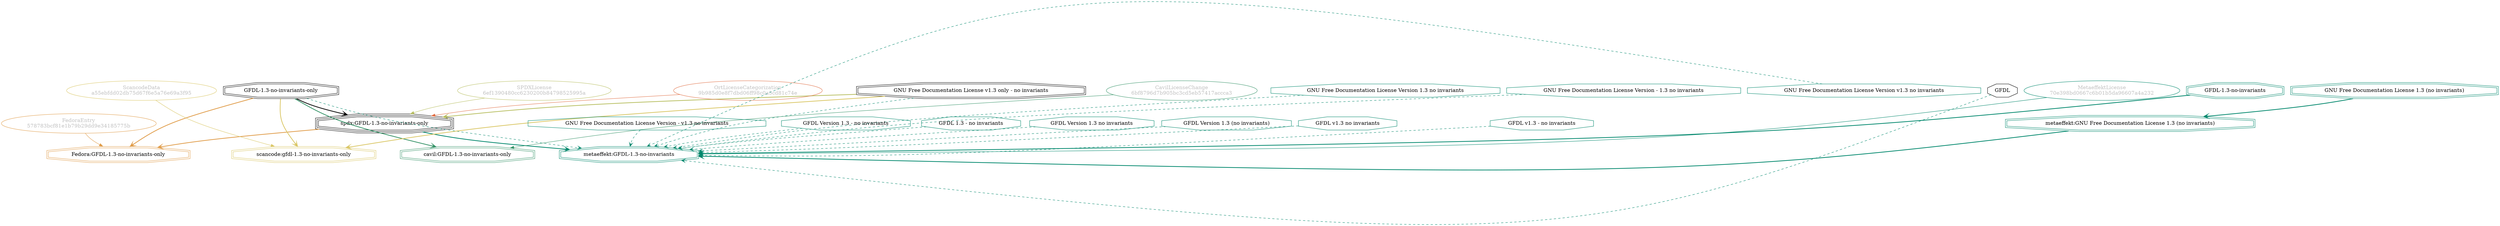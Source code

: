 strict digraph {
    node [shape=box];
    graph [splines=curved];
    1853 [label="SPDXLicense\n6ef1390480cc6230200b84798525995a"
         ,fontcolor=gray
         ,color="#b8bf62"
         ,fillcolor="beige;1"
         ,shape=ellipse];
    1854 [label="spdx:GFDL-1.3-no-invariants-only"
         ,shape=tripleoctagon];
    1855 [label="GFDL-1.3-no-invariants-only"
         ,shape=doubleoctagon];
    1856 [label="GNU Free Documentation License v1.3 only - no invariants"
         ,shape=doubleoctagon];
    6395 [label=GFDL,shape=octagon];
    6423 [label="FedoraEntry\n578783bcf81e1b79b29dd9e34185775b"
         ,fontcolor=gray
         ,color="#e09d4b"
         ,fillcolor="beige;1"
         ,shape=ellipse];
    6424 [label="Fedora:GFDL-1.3-no-invariants-only"
         ,color="#e09d4b"
         ,shape=doubleoctagon];
    15929 [label="ScancodeData\na55ebfdd02db75d67f6e5a76e69a3f95"
          ,fontcolor=gray
          ,color="#dac767"
          ,fillcolor="beige;1"
          ,shape=ellipse];
    15930 [label="scancode:gfdl-1.3-no-invariants-only"
          ,color="#dac767"
          ,shape=doubleoctagon];
    28707 [label="OrtLicenseCategorization\n9b985d0e8f7dbd06ff98c0a5cd81c74e"
          ,fontcolor=gray
          ,color="#e06f45"
          ,fillcolor="beige;1"
          ,shape=ellipse];
    36862 [label="CavilLicenseChange\n6bf8796d7b905bc3cd5eb57417accca3"
          ,fontcolor=gray
          ,color="#379469"
          ,fillcolor="beige;1"
          ,shape=ellipse];
    36863 [label="cavil:GFDL-1.3-no-invariants-only"
          ,color="#379469"
          ,shape=doubleoctagon];
    42891 [label="MetaeffektLicense\n70e398bd0667c6b01b5da96607a4a232"
          ,fontcolor=gray
          ,color="#00876c"
          ,fillcolor="beige;1"
          ,shape=ellipse];
    42892 [label="metaeffekt:GFDL-1.3-no-invariants"
          ,color="#00876c"
          ,shape=doubleoctagon];
    42893 [label="GFDL-1.3-no-invariants"
          ,color="#00876c"
          ,shape=doubleoctagon];
    42894 [label="metaeffekt:GNU Free Documentation License 1.3 (no invariants)"
          ,color="#00876c"
          ,shape=doubleoctagon];
    42895 [label="GNU Free Documentation License 1.3 (no invariants)"
          ,color="#00876c"
          ,shape=doubleoctagon];
    42896 [label="GNU Free Documentation License Version 1.3 no invariants"
          ,color="#00876c"
          ,shape=octagon];
    42897 [label="GNU Free Documentation License Version - 1.3 no invariants"
          ,color="#00876c"
          ,shape=octagon];
    42898 [label="GNU Free Documentation License Version v1.3 no invariants"
          ,color="#00876c"
          ,shape=octagon];
    42899 [label="GNU Free Documentation License Version - v1.3 no invariants"
          ,color="#00876c"
          ,shape=octagon];
    42900 [label="GFDL Version 1.3 - no invariants"
          ,color="#00876c"
          ,shape=octagon];
    42901 [label="GFDL 1.3 - no invariants"
          ,color="#00876c"
          ,shape=octagon];
    42902 [label="GFDL Version 1.3 no invariants"
          ,color="#00876c"
          ,shape=octagon];
    42903 [label="GFDL Version 1.3 (no invariants)"
          ,color="#00876c"
          ,shape=octagon];
    42904 [label="GFDL v1.3 no invariants"
          ,color="#00876c"
          ,shape=octagon];
    42905 [label="GFDL v1.3 - no invariants"
          ,color="#00876c"
          ,shape=octagon];
    1853 -> 1854 [weight=0.5
                 ,color="#b8bf62"];
    1854 -> 6424 [style=bold
                 ,arrowhead=vee
                 ,weight=0.7
                 ,color="#e09d4b"];
    1854 -> 42892 [style=bold
                  ,arrowhead=vee
                  ,weight=0.7
                  ,color="#00876c"];
    1855 -> 1854 [style=bold
                 ,arrowhead=vee
                 ,weight=0.7];
    1855 -> 6424 [style=bold
                 ,arrowhead=vee
                 ,weight=0.7
                 ,color="#e09d4b"];
    1855 -> 15930 [style=bold
                  ,arrowhead=vee
                  ,weight=0.7
                  ,color="#dac767"];
    1855 -> 36863 [style=bold
                  ,arrowhead=vee
                  ,weight=0.7
                  ,color="#379469"];
    1855 -> 36863 [style=bold
                  ,arrowhead=vee
                  ,weight=0.7
                  ,color="#379469"];
    1855 -> 42892 [style=dashed
                  ,arrowhead=vee
                  ,weight=0.5
                  ,color="#00876c"];
    1856 -> 1854 [style=bold
                 ,arrowhead=vee
                 ,weight=0.7
                 ,color="#b8bf62"];
    1856 -> 15930 [style=bold
                  ,arrowhead=vee
                  ,weight=0.7
                  ,color="#dac767"];
    1856 -> 42892 [style=dashed
                  ,arrowhead=vee
                  ,weight=0.5
                  ,color="#00876c"];
    6395 -> 42892 [style=dashed
                  ,arrowhead=vee
                  ,weight=0.5
                  ,color="#00876c"];
    6423 -> 6424 [weight=0.5
                 ,color="#e09d4b"];
    15929 -> 15930 [weight=0.5
                   ,color="#dac767"];
    28707 -> 1854 [weight=0.5
                  ,color="#e06f45"];
    36862 -> 36863 [weight=0.5
                   ,color="#379469"];
    42891 -> 42892 [weight=0.5
                   ,color="#00876c"];
    42893 -> 42892 [style=bold
                   ,arrowhead=vee
                   ,weight=0.7
                   ,color="#00876c"];
    42894 -> 42892 [style=bold
                   ,arrowhead=vee
                   ,weight=0.7
                   ,color="#00876c"];
    42895 -> 42894 [style=bold
                   ,arrowhead=vee
                   ,weight=0.7
                   ,color="#00876c"];
    42896 -> 42892 [style=dashed
                   ,arrowhead=vee
                   ,weight=0.5
                   ,color="#00876c"];
    42897 -> 42892 [style=dashed
                   ,arrowhead=vee
                   ,weight=0.5
                   ,color="#00876c"];
    42898 -> 42892 [style=dashed
                   ,arrowhead=vee
                   ,weight=0.5
                   ,color="#00876c"];
    42899 -> 42892 [style=dashed
                   ,arrowhead=vee
                   ,weight=0.5
                   ,color="#00876c"];
    42900 -> 42892 [style=dashed
                   ,arrowhead=vee
                   ,weight=0.5
                   ,color="#00876c"];
    42901 -> 42892 [style=dashed
                   ,arrowhead=vee
                   ,weight=0.5
                   ,color="#00876c"];
    42902 -> 42892 [style=dashed
                   ,arrowhead=vee
                   ,weight=0.5
                   ,color="#00876c"];
    42903 -> 42892 [style=dashed
                   ,arrowhead=vee
                   ,weight=0.5
                   ,color="#00876c"];
    42904 -> 42892 [style=dashed
                   ,arrowhead=vee
                   ,weight=0.5
                   ,color="#00876c"];
    42905 -> 42892 [style=dashed
                   ,arrowhead=vee
                   ,weight=0.5
                   ,color="#00876c"];
}
